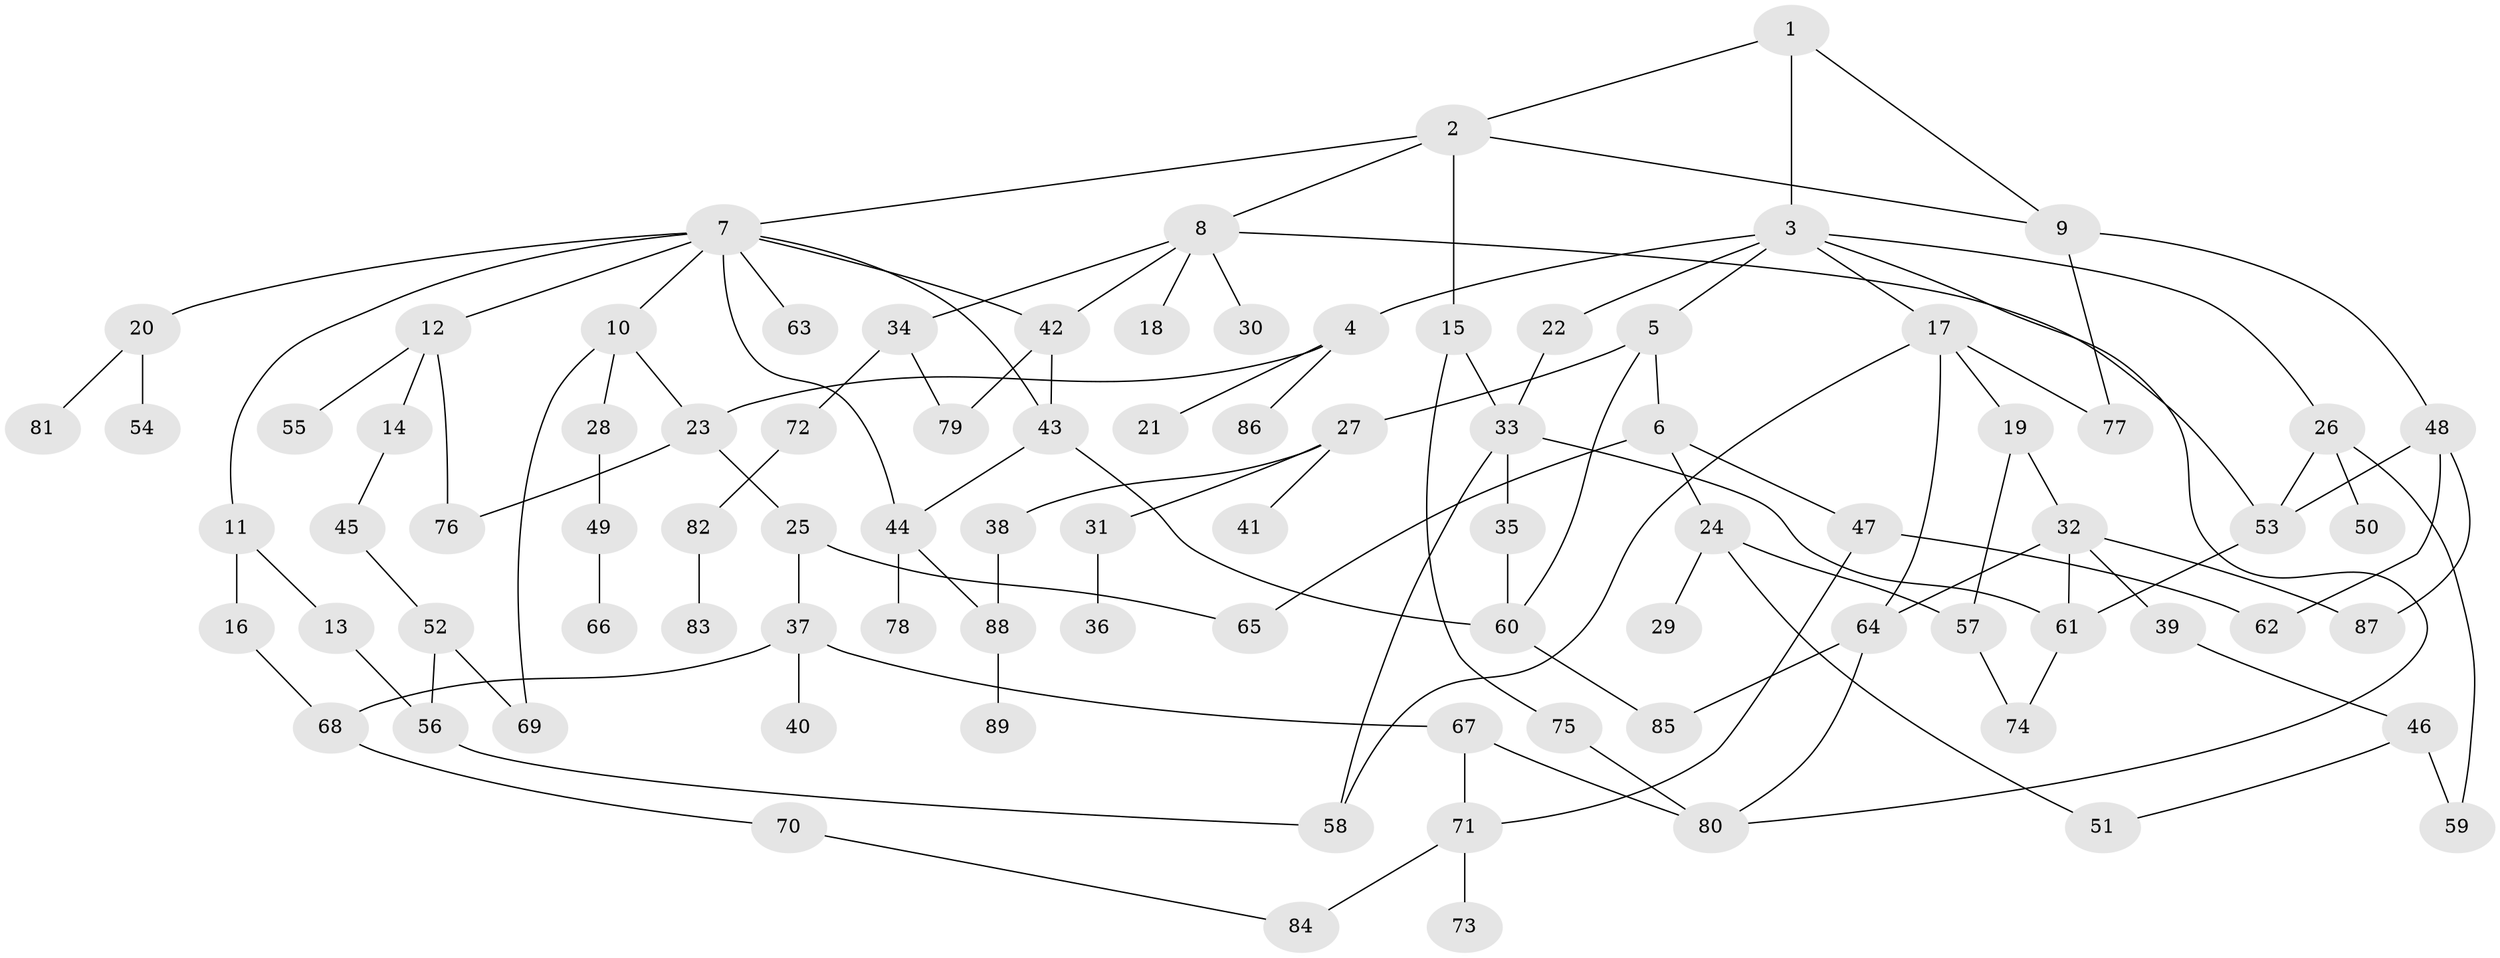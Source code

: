 // Generated by graph-tools (version 1.1) at 2025/25/03/09/25 03:25:35]
// undirected, 89 vertices, 123 edges
graph export_dot {
graph [start="1"]
  node [color=gray90,style=filled];
  1;
  2;
  3;
  4;
  5;
  6;
  7;
  8;
  9;
  10;
  11;
  12;
  13;
  14;
  15;
  16;
  17;
  18;
  19;
  20;
  21;
  22;
  23;
  24;
  25;
  26;
  27;
  28;
  29;
  30;
  31;
  32;
  33;
  34;
  35;
  36;
  37;
  38;
  39;
  40;
  41;
  42;
  43;
  44;
  45;
  46;
  47;
  48;
  49;
  50;
  51;
  52;
  53;
  54;
  55;
  56;
  57;
  58;
  59;
  60;
  61;
  62;
  63;
  64;
  65;
  66;
  67;
  68;
  69;
  70;
  71;
  72;
  73;
  74;
  75;
  76;
  77;
  78;
  79;
  80;
  81;
  82;
  83;
  84;
  85;
  86;
  87;
  88;
  89;
  1 -- 2;
  1 -- 3;
  1 -- 9;
  2 -- 7;
  2 -- 8;
  2 -- 9;
  2 -- 15;
  3 -- 4;
  3 -- 5;
  3 -- 17;
  3 -- 22;
  3 -- 26;
  3 -- 80;
  4 -- 21;
  4 -- 86;
  4 -- 23;
  5 -- 6;
  5 -- 27;
  5 -- 60;
  6 -- 24;
  6 -- 47;
  6 -- 65;
  7 -- 10;
  7 -- 11;
  7 -- 12;
  7 -- 20;
  7 -- 43;
  7 -- 44;
  7 -- 63;
  7 -- 42;
  8 -- 18;
  8 -- 30;
  8 -- 34;
  8 -- 42;
  8 -- 53;
  9 -- 48;
  9 -- 77;
  10 -- 23;
  10 -- 28;
  10 -- 69;
  11 -- 13;
  11 -- 16;
  12 -- 14;
  12 -- 55;
  12 -- 76;
  13 -- 56;
  14 -- 45;
  15 -- 75;
  15 -- 33;
  16 -- 68;
  17 -- 19;
  17 -- 58;
  17 -- 77;
  17 -- 64;
  19 -- 32;
  19 -- 57;
  20 -- 54;
  20 -- 81;
  22 -- 33;
  23 -- 25;
  23 -- 76;
  24 -- 29;
  24 -- 57;
  24 -- 51;
  25 -- 37;
  25 -- 65;
  26 -- 50;
  26 -- 53;
  26 -- 59;
  27 -- 31;
  27 -- 38;
  27 -- 41;
  28 -- 49;
  31 -- 36;
  32 -- 39;
  32 -- 64;
  32 -- 87;
  32 -- 61;
  33 -- 35;
  33 -- 61;
  33 -- 58;
  34 -- 72;
  34 -- 79;
  35 -- 60;
  37 -- 40;
  37 -- 67;
  37 -- 68;
  38 -- 88;
  39 -- 46;
  42 -- 79;
  42 -- 43;
  43 -- 44;
  43 -- 60;
  44 -- 78;
  44 -- 88;
  45 -- 52;
  46 -- 51;
  46 -- 59;
  47 -- 71;
  47 -- 62;
  48 -- 53;
  48 -- 62;
  48 -- 87;
  49 -- 66;
  52 -- 69;
  52 -- 56;
  53 -- 61;
  56 -- 58;
  57 -- 74;
  60 -- 85;
  61 -- 74;
  64 -- 80;
  64 -- 85;
  67 -- 80;
  67 -- 71;
  68 -- 70;
  70 -- 84;
  71 -- 73;
  71 -- 84;
  72 -- 82;
  75 -- 80;
  82 -- 83;
  88 -- 89;
}
